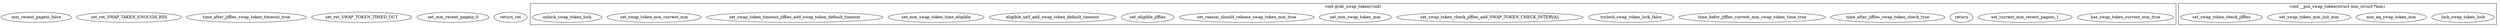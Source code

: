 digraph thrash_c{
	subgraph should_release_swap_token{
		label="static int should_release_swap_token(struct mm_struct *mm)";
		mm_recent_pagein_false[label="mm_recent_pagein_false"];
		set_ret_SWAP_TAKEN_ENOUGH_RSS[label="set_ret_SWAP_TAKEN_ENOUGH_RSS"];
		time_after_jiffies_swap_token_timeout_true[label="time_after_jiffies_swap_token_timeout_true"];
		set_ret_SWAP_TOKEN_TIMED_OUT[label="set_ret_SWAP_TOKEN_TIMED_OUT"];
		set_mm_recent_pagein_0[label="set_mm_recent_pagein_0"];
		return_ret[label="return_ret"];
	}

	subgraph cluster_grab_swap_token{
		label="void grab_swap_token(void)";
		has_swap_token_current_mm_true[label="has_swap_token_current_mm_true"];
		set_current_mm_recent_pagein_1[label="set_current_mm_recent_pagein_1"];
		return[label="return"];
		time_after_jiffies_swap_token_check_true[label="time_after_jiffies_swap_token_check_true"];
		time_befor_jiffies_current_mm_swap_token_time_true[label="time_befor_jiffies_current_mm_swap_token_time_true"];
		return[label="return"];
		trylock_swap_token_lock_false[label="trylock_swap_token_lock_false"];
		return[label="return"];
		set_swap_token_check_jiffies_add_SWAP_TOKEN_CHECK_INTERVAL[label="set_swap_token_check_jiffies_add_SWAP_TOKEN_CHECK_INTERVAL"];
		set_mm_swap_token_mm[label="set_mm_swap_token_mm"];
		set_reason_should_release_swap_token_mm_true[label="set_reason_should_release_swap_token_mm_true"];
		set_eligible_jiffies[label="set_eligible_jiffies"];
		eligible_self_add_swap_token_default_timeout[label="eligible_self_add_swap_token_default_timeout"];
		set_mm_swap_token_time_eligible[label="set_mm_swap_token_time_eligible"];
		set_swap_token_timeout_jiffies_add_swap_token_default_timeout[label="set_swap_token_timeout_jiffies_add_swap_token_default_timeout"];
		set_swap_token_mm_current_mm[label="set_swap_token_mm_current_mm"];
		unlock_swap_token_lock[label="unlock_swap_token_lock"];
		return[label="return"];
	}

	subgraph cluster___put_swap_token{
		label="void __put_swap_token(struct mm_struct *mm)";
		lock_swap_token_lock[label="lock_swap_token_lock"];
		mm_eq_swap_token_mm[label="mm_eq_swap_token_mm"];
		set_swap_token_mm_init_mm[label="set_swap_token_mm_init_mm"];
		set_swap_token_check_jiffies[label="set_swap_token_check_jiffies"];
		unlock_swap_token_lock[label="unlock_swap_token_lock"];
	}
}
